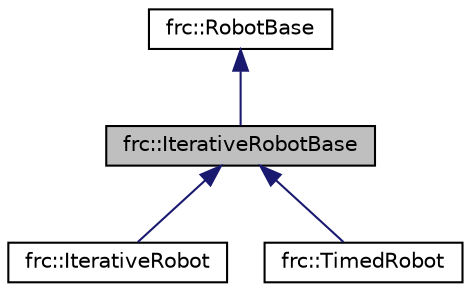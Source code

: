 digraph "frc::IterativeRobotBase"
{
  edge [fontname="Helvetica",fontsize="10",labelfontname="Helvetica",labelfontsize="10"];
  node [fontname="Helvetica",fontsize="10",shape=record];
  Node1 [label="frc::IterativeRobotBase",height=0.2,width=0.4,color="black", fillcolor="grey75", style="filled", fontcolor="black"];
  Node2 -> Node1 [dir="back",color="midnightblue",fontsize="10",style="solid",fontname="Helvetica"];
  Node2 [label="frc::RobotBase",height=0.2,width=0.4,color="black", fillcolor="white", style="filled",URL="$classfrc_1_1RobotBase.html",tooltip="Implement a Robot Program framework. "];
  Node1 -> Node3 [dir="back",color="midnightblue",fontsize="10",style="solid",fontname="Helvetica"];
  Node3 [label="frc::IterativeRobot",height=0.2,width=0.4,color="black", fillcolor="white", style="filled",URL="$classfrc_1_1IterativeRobot.html",tooltip="IterativeRobot implements the IterativeRobotBase robot program framework. "];
  Node1 -> Node4 [dir="back",color="midnightblue",fontsize="10",style="solid",fontname="Helvetica"];
  Node4 [label="frc::TimedRobot",height=0.2,width=0.4,color="black", fillcolor="white", style="filled",URL="$classfrc_1_1TimedRobot.html",tooltip="TimedRobot implements the IterativeRobotBase robot program framework. "];
}
